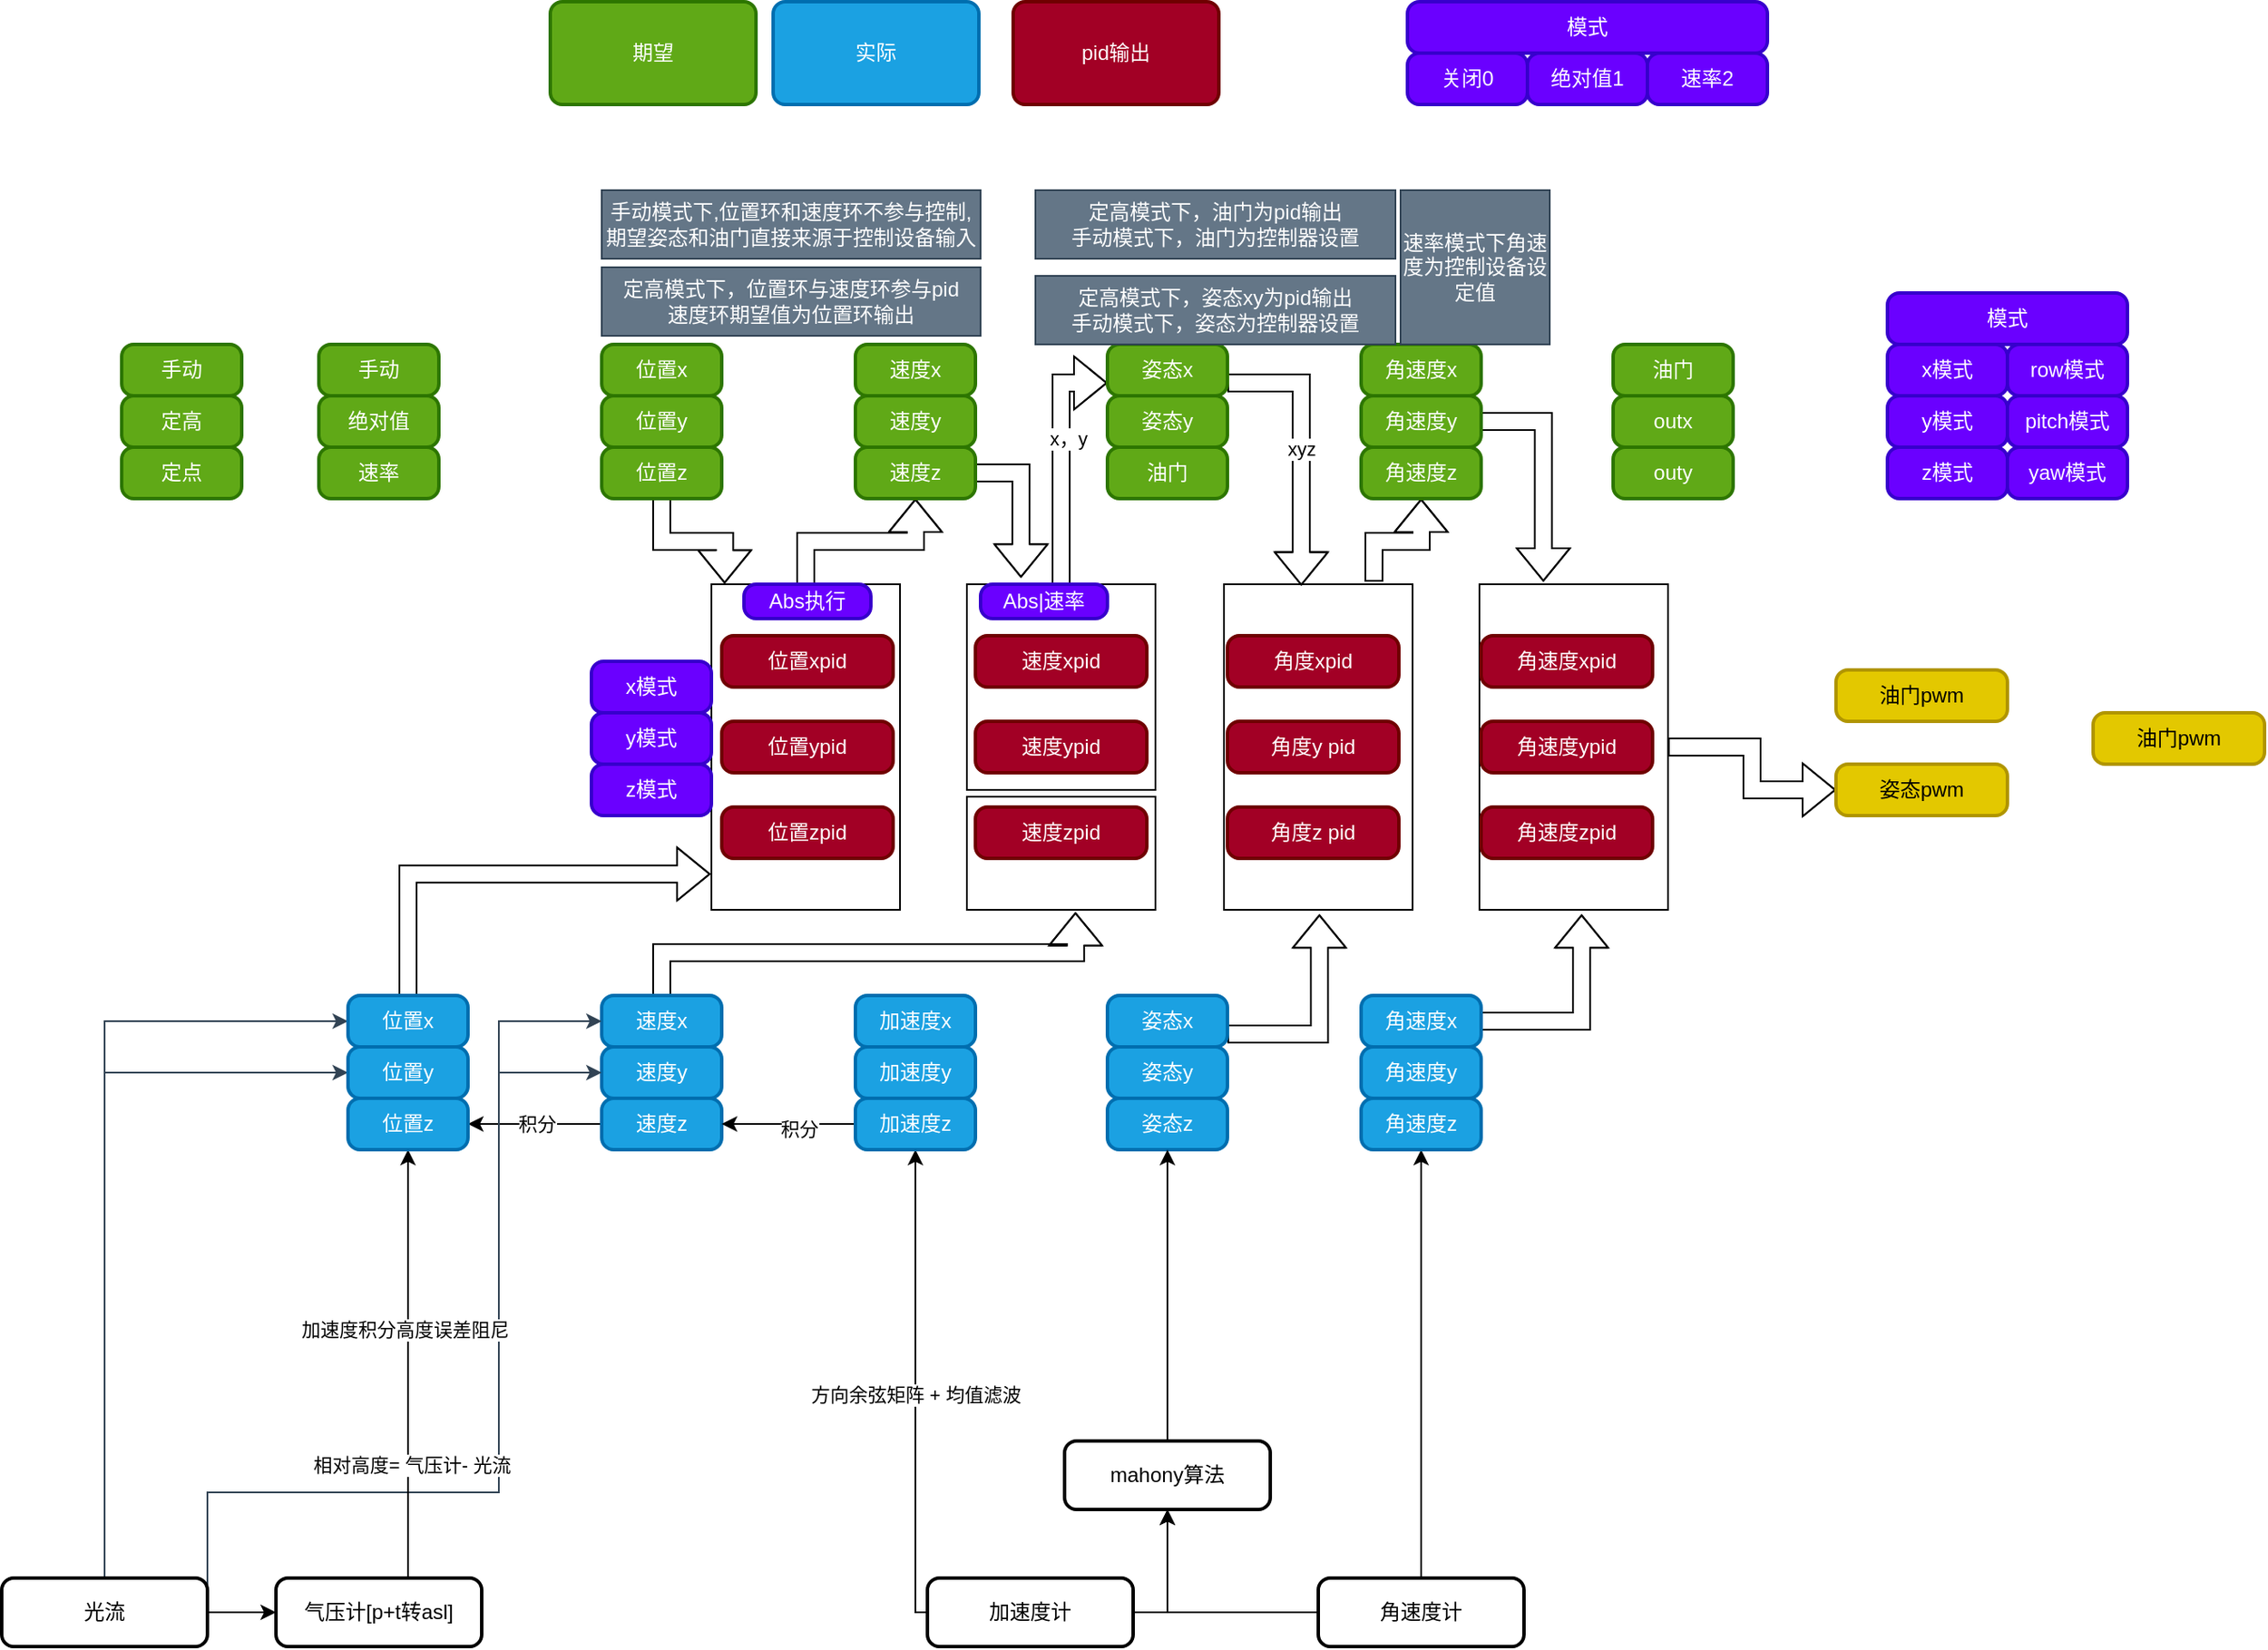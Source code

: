 <mxfile version="21.3.6" type="github">
  <diagram name="数据来源" id="WTDnlj9U_MqUgMRSjLG9">
    <mxGraphModel dx="1926" dy="588" grid="1" gridSize="10" guides="1" tooltips="1" connect="1" arrows="1" fold="1" page="1" pageScale="1" pageWidth="827" pageHeight="1169" math="0" shadow="0">
      <root>
        <mxCell id="0" />
        <mxCell id="1" parent="0" />
        <mxCell id="l6x2bDg0Po8idT4ENA6o-168" value="手动模式下,位置环和速度环不参与控制,期望姿态和油门直接来源于控制设备输入" style="rounded=0;whiteSpace=wrap;html=1;fillColor=#647687;fontColor=#ffffff;strokeColor=#314354;" vertex="1" parent="1">
          <mxGeometry x="160" y="220" width="221" height="40" as="geometry" />
        </mxCell>
        <mxCell id="l6x2bDg0Po8idT4ENA6o-145" value="" style="verticalLabelPosition=bottom;verticalAlign=top;html=1;shape=mxgraph.basic.rect;fillColor2=none;strokeWidth=1;size=20;indent=5;" vertex="1" parent="1">
          <mxGeometry x="373" y="574" width="110" height="66" as="geometry" />
        </mxCell>
        <mxCell id="l6x2bDg0Po8idT4ENA6o-138" style="edgeStyle=orthogonalEdgeStyle;shape=flexArrow;rounded=0;orthogonalLoop=1;jettySize=auto;html=1;entryX=0.5;entryY=1;entryDx=0;entryDy=0;" edge="1" parent="1" source="l6x2bDg0Po8idT4ENA6o-132" target="l6x2bDg0Po8idT4ENA6o-18">
          <mxGeometry relative="1" as="geometry" />
        </mxCell>
        <mxCell id="l6x2bDg0Po8idT4ENA6o-132" value="" style="verticalLabelPosition=bottom;verticalAlign=top;html=1;shape=mxgraph.basic.rect;fillColor2=none;strokeWidth=1;size=20;indent=5;" vertex="1" parent="1">
          <mxGeometry x="224" y="450" width="110" height="190" as="geometry" />
        </mxCell>
        <mxCell id="l6x2bDg0Po8idT4ENA6o-143" style="edgeStyle=orthogonalEdgeStyle;shape=flexArrow;rounded=0;orthogonalLoop=1;jettySize=auto;html=1;entryX=0;entryY=0.75;entryDx=0;entryDy=0;" edge="1" parent="1" source="l6x2bDg0Po8idT4ENA6o-133" target="l6x2bDg0Po8idT4ENA6o-24">
          <mxGeometry relative="1" as="geometry" />
        </mxCell>
        <mxCell id="l6x2bDg0Po8idT4ENA6o-158" value="x，y" style="edgeLabel;html=1;align=center;verticalAlign=middle;resizable=0;points=[];" vertex="1" connectable="0" parent="l6x2bDg0Po8idT4ENA6o-143">
          <mxGeometry x="0.177" y="-4" relative="1" as="geometry">
            <mxPoint as="offset" />
          </mxGeometry>
        </mxCell>
        <mxCell id="l6x2bDg0Po8idT4ENA6o-133" value="" style="verticalLabelPosition=bottom;verticalAlign=top;html=1;shape=mxgraph.basic.rect;fillColor2=none;strokeWidth=1;size=20;indent=5;" vertex="1" parent="1">
          <mxGeometry x="373" y="450" width="110" height="120" as="geometry" />
        </mxCell>
        <mxCell id="l6x2bDg0Po8idT4ENA6o-157" style="edgeStyle=orthogonalEdgeStyle;shape=flexArrow;rounded=0;orthogonalLoop=1;jettySize=auto;html=1;entryX=0.5;entryY=1;entryDx=0;entryDy=0;exitX=0.795;exitY=-0.008;exitDx=0;exitDy=0;exitPerimeter=0;" edge="1" parent="1" source="l6x2bDg0Po8idT4ENA6o-134" target="l6x2bDg0Po8idT4ENA6o-26">
          <mxGeometry relative="1" as="geometry" />
        </mxCell>
        <mxCell id="l6x2bDg0Po8idT4ENA6o-134" value="" style="verticalLabelPosition=bottom;verticalAlign=top;html=1;shape=mxgraph.basic.rect;fillColor2=none;strokeWidth=1;size=20;indent=5;" vertex="1" parent="1">
          <mxGeometry x="523" y="450" width="110" height="190" as="geometry" />
        </mxCell>
        <mxCell id="l6x2bDg0Po8idT4ENA6o-163" style="edgeStyle=orthogonalEdgeStyle;shape=flexArrow;rounded=0;orthogonalLoop=1;jettySize=auto;html=1;entryX=0;entryY=0.5;entryDx=0;entryDy=0;" edge="1" parent="1" source="l6x2bDg0Po8idT4ENA6o-135" target="l6x2bDg0Po8idT4ENA6o-86">
          <mxGeometry relative="1" as="geometry" />
        </mxCell>
        <mxCell id="l6x2bDg0Po8idT4ENA6o-135" value="" style="verticalLabelPosition=bottom;verticalAlign=top;html=1;shape=mxgraph.basic.rect;fillColor2=none;strokeWidth=1;size=20;indent=5;" vertex="1" parent="1">
          <mxGeometry x="672" y="450" width="110" height="190" as="geometry" />
        </mxCell>
        <mxCell id="l6x2bDg0Po8idT4ENA6o-1" value="期望" style="rounded=1;whiteSpace=wrap;html=1;absoluteArcSize=1;arcSize=14;strokeWidth=2;fillColor=#60a917;fontColor=#ffffff;strokeColor=#2D7600;" vertex="1" parent="1">
          <mxGeometry x="130" y="110" width="120" height="60" as="geometry" />
        </mxCell>
        <mxCell id="l6x2bDg0Po8idT4ENA6o-3" value="实际" style="rounded=1;whiteSpace=wrap;html=1;absoluteArcSize=1;arcSize=14;strokeWidth=2;fillColor=#1ba1e2;fontColor=#ffffff;strokeColor=#006EAF;" vertex="1" parent="1">
          <mxGeometry x="260" y="110" width="120" height="60" as="geometry" />
        </mxCell>
        <mxCell id="l6x2bDg0Po8idT4ENA6o-5" value="油门" style="rounded=1;whiteSpace=wrap;html=1;absoluteArcSize=1;arcSize=14;strokeWidth=2;fillColor=#60a917;fontColor=#ffffff;strokeColor=#2D7600;" vertex="1" parent="1">
          <mxGeometry x="750" y="310" width="70" height="30" as="geometry" />
        </mxCell>
        <mxCell id="l6x2bDg0Po8idT4ENA6o-6" value="y模式" style="rounded=1;whiteSpace=wrap;html=1;absoluteArcSize=1;arcSize=14;strokeWidth=2;fillColor=#6a00ff;fontColor=#ffffff;strokeColor=#3700CC;" vertex="1" parent="1">
          <mxGeometry x="910" y="340" width="70" height="30" as="geometry" />
        </mxCell>
        <mxCell id="l6x2bDg0Po8idT4ENA6o-7" value="z模式" style="rounded=1;whiteSpace=wrap;html=1;absoluteArcSize=1;arcSize=14;strokeWidth=2;fillColor=#6a00ff;fontColor=#ffffff;strokeColor=#3700CC;" vertex="1" parent="1">
          <mxGeometry x="910" y="370" width="70" height="30" as="geometry" />
        </mxCell>
        <mxCell id="l6x2bDg0Po8idT4ENA6o-8" value="x模式" style="rounded=1;whiteSpace=wrap;html=1;absoluteArcSize=1;arcSize=14;strokeWidth=2;fillColor=#6a00ff;fontColor=#ffffff;strokeColor=#3700CC;" vertex="1" parent="1">
          <mxGeometry x="910" y="310" width="70" height="30" as="geometry" />
        </mxCell>
        <mxCell id="l6x2bDg0Po8idT4ENA6o-11" value="pitch模式" style="rounded=1;whiteSpace=wrap;html=1;absoluteArcSize=1;arcSize=14;strokeWidth=2;fillColor=#6a00ff;fontColor=#ffffff;strokeColor=#3700CC;" vertex="1" parent="1">
          <mxGeometry x="980" y="340" width="70" height="30" as="geometry" />
        </mxCell>
        <mxCell id="l6x2bDg0Po8idT4ENA6o-12" value="yaw模式" style="rounded=1;whiteSpace=wrap;html=1;absoluteArcSize=1;arcSize=14;strokeWidth=2;fillColor=#6a00ff;fontColor=#ffffff;strokeColor=#3700CC;" vertex="1" parent="1">
          <mxGeometry x="980" y="370" width="70" height="30" as="geometry" />
        </mxCell>
        <mxCell id="l6x2bDg0Po8idT4ENA6o-13" value="row模式" style="rounded=1;whiteSpace=wrap;html=1;absoluteArcSize=1;arcSize=14;strokeWidth=2;fillColor=#6a00ff;fontColor=#ffffff;strokeColor=#3700CC;" vertex="1" parent="1">
          <mxGeometry x="980" y="310" width="70" height="30" as="geometry" />
        </mxCell>
        <mxCell id="l6x2bDg0Po8idT4ENA6o-14" value="模式" style="rounded=1;whiteSpace=wrap;html=1;absoluteArcSize=1;arcSize=14;strokeWidth=2;fillColor=#6a00ff;fontColor=#ffffff;strokeColor=#3700CC;" vertex="1" parent="1">
          <mxGeometry x="910" y="280" width="140" height="30" as="geometry" />
        </mxCell>
        <mxCell id="l6x2bDg0Po8idT4ENA6o-16" value="速度y" style="rounded=1;whiteSpace=wrap;html=1;absoluteArcSize=1;arcSize=14;strokeWidth=2;fillColor=#60a917;fontColor=#ffffff;strokeColor=#2D7600;" vertex="1" parent="1">
          <mxGeometry x="308" y="340" width="70" height="30" as="geometry" />
        </mxCell>
        <mxCell id="l6x2bDg0Po8idT4ENA6o-17" value="速度x" style="rounded=1;whiteSpace=wrap;html=1;absoluteArcSize=1;arcSize=14;strokeWidth=2;fillColor=#60a917;fontColor=#ffffff;strokeColor=#2D7600;" vertex="1" parent="1">
          <mxGeometry x="308" y="310" width="70" height="30" as="geometry" />
        </mxCell>
        <mxCell id="l6x2bDg0Po8idT4ENA6o-142" style="edgeStyle=orthogonalEdgeStyle;shape=flexArrow;rounded=0;orthogonalLoop=1;jettySize=auto;html=1;exitX=1;exitY=0.5;exitDx=0;exitDy=0;entryX=0.287;entryY=-0.032;entryDx=0;entryDy=0;entryPerimeter=0;" edge="1" parent="1" source="l6x2bDg0Po8idT4ENA6o-18" target="l6x2bDg0Po8idT4ENA6o-133">
          <mxGeometry relative="1" as="geometry" />
        </mxCell>
        <mxCell id="l6x2bDg0Po8idT4ENA6o-18" value="速度z" style="rounded=1;whiteSpace=wrap;html=1;absoluteArcSize=1;arcSize=14;strokeWidth=2;fillColor=#60a917;fontColor=#ffffff;strokeColor=#2D7600;" vertex="1" parent="1">
          <mxGeometry x="308" y="370" width="70" height="30" as="geometry" />
        </mxCell>
        <mxCell id="l6x2bDg0Po8idT4ENA6o-19" value="位置y" style="rounded=1;whiteSpace=wrap;html=1;absoluteArcSize=1;arcSize=14;strokeWidth=2;fillColor=#60a917;fontColor=#ffffff;strokeColor=#2D7600;" vertex="1" parent="1">
          <mxGeometry x="160" y="340" width="70" height="30" as="geometry" />
        </mxCell>
        <mxCell id="l6x2bDg0Po8idT4ENA6o-20" value="位置x" style="rounded=1;whiteSpace=wrap;html=1;absoluteArcSize=1;arcSize=14;strokeWidth=2;fillColor=#60a917;fontColor=#ffffff;strokeColor=#2D7600;" vertex="1" parent="1">
          <mxGeometry x="160" y="310" width="70" height="30" as="geometry" />
        </mxCell>
        <mxCell id="l6x2bDg0Po8idT4ENA6o-137" style="edgeStyle=orthogonalEdgeStyle;shape=flexArrow;rounded=0;orthogonalLoop=1;jettySize=auto;html=1;exitX=0.5;exitY=1;exitDx=0;exitDy=0;entryX=0.07;entryY=-0.002;entryDx=0;entryDy=0;entryPerimeter=0;" edge="1" parent="1" source="l6x2bDg0Po8idT4ENA6o-21" target="l6x2bDg0Po8idT4ENA6o-132">
          <mxGeometry relative="1" as="geometry" />
        </mxCell>
        <mxCell id="l6x2bDg0Po8idT4ENA6o-21" value="位置z" style="rounded=1;whiteSpace=wrap;html=1;absoluteArcSize=1;arcSize=14;strokeWidth=2;fillColor=#60a917;fontColor=#ffffff;strokeColor=#2D7600;" vertex="1" parent="1">
          <mxGeometry x="160" y="370" width="70" height="30" as="geometry" />
        </mxCell>
        <mxCell id="l6x2bDg0Po8idT4ENA6o-22" value="姿态y" style="rounded=1;whiteSpace=wrap;html=1;absoluteArcSize=1;arcSize=14;strokeWidth=2;fillColor=#60a917;fontColor=#ffffff;strokeColor=#2D7600;" vertex="1" parent="1">
          <mxGeometry x="455" y="340" width="70" height="30" as="geometry" />
        </mxCell>
        <mxCell id="l6x2bDg0Po8idT4ENA6o-23" value="油门" style="rounded=1;whiteSpace=wrap;html=1;absoluteArcSize=1;arcSize=14;strokeWidth=2;fillColor=#60a917;fontColor=#ffffff;strokeColor=#2D7600;" vertex="1" parent="1">
          <mxGeometry x="455" y="370" width="70" height="30" as="geometry" />
        </mxCell>
        <mxCell id="l6x2bDg0Po8idT4ENA6o-155" style="edgeStyle=orthogonalEdgeStyle;shape=flexArrow;rounded=0;orthogonalLoop=1;jettySize=auto;html=1;exitX=1;exitY=0.75;exitDx=0;exitDy=0;entryX=0.41;entryY=0.004;entryDx=0;entryDy=0;entryPerimeter=0;" edge="1" parent="1" source="l6x2bDg0Po8idT4ENA6o-24" target="l6x2bDg0Po8idT4ENA6o-134">
          <mxGeometry relative="1" as="geometry" />
        </mxCell>
        <mxCell id="l6x2bDg0Po8idT4ENA6o-159" value="xyz" style="edgeLabel;html=1;align=center;verticalAlign=middle;resizable=0;points=[];" vertex="1" connectable="0" parent="l6x2bDg0Po8idT4ENA6o-155">
          <mxGeometry x="0.009" relative="1" as="geometry">
            <mxPoint as="offset" />
          </mxGeometry>
        </mxCell>
        <mxCell id="l6x2bDg0Po8idT4ENA6o-24" value="姿态x" style="rounded=1;whiteSpace=wrap;html=1;absoluteArcSize=1;arcSize=14;strokeWidth=2;fillColor=#60a917;fontColor=#ffffff;strokeColor=#2D7600;" vertex="1" parent="1">
          <mxGeometry x="455" y="310" width="70" height="30" as="geometry" />
        </mxCell>
        <mxCell id="l6x2bDg0Po8idT4ENA6o-160" style="edgeStyle=orthogonalEdgeStyle;shape=flexArrow;rounded=0;orthogonalLoop=1;jettySize=auto;html=1;exitX=1;exitY=0.5;exitDx=0;exitDy=0;entryX=0.339;entryY=-0.008;entryDx=0;entryDy=0;entryPerimeter=0;" edge="1" parent="1" source="l6x2bDg0Po8idT4ENA6o-25" target="l6x2bDg0Po8idT4ENA6o-135">
          <mxGeometry relative="1" as="geometry" />
        </mxCell>
        <mxCell id="l6x2bDg0Po8idT4ENA6o-25" value="角速度y" style="rounded=1;whiteSpace=wrap;html=1;absoluteArcSize=1;arcSize=14;strokeWidth=2;fillColor=#60a917;fontColor=#ffffff;strokeColor=#2D7600;" vertex="1" parent="1">
          <mxGeometry x="603" y="340" width="70" height="30" as="geometry" />
        </mxCell>
        <mxCell id="l6x2bDg0Po8idT4ENA6o-26" value="角速度z" style="rounded=1;whiteSpace=wrap;html=1;absoluteArcSize=1;arcSize=14;strokeWidth=2;fillColor=#60a917;fontColor=#ffffff;strokeColor=#2D7600;" vertex="1" parent="1">
          <mxGeometry x="603" y="370" width="70" height="30" as="geometry" />
        </mxCell>
        <mxCell id="l6x2bDg0Po8idT4ENA6o-27" value="角速度x" style="rounded=1;whiteSpace=wrap;html=1;absoluteArcSize=1;arcSize=14;strokeWidth=2;fillColor=#60a917;fontColor=#ffffff;strokeColor=#2D7600;" vertex="1" parent="1">
          <mxGeometry x="603" y="310" width="70" height="30" as="geometry" />
        </mxCell>
        <mxCell id="l6x2bDg0Po8idT4ENA6o-29" value="pid输出" style="rounded=1;whiteSpace=wrap;html=1;absoluteArcSize=1;arcSize=14;strokeWidth=2;fillColor=#a20025;fontColor=#ffffff;strokeColor=#6F0000;" vertex="1" parent="1">
          <mxGeometry x="400" y="110" width="120" height="60" as="geometry" />
        </mxCell>
        <mxCell id="l6x2bDg0Po8idT4ENA6o-30" value="模式" style="rounded=1;whiteSpace=wrap;html=1;absoluteArcSize=1;arcSize=14;strokeWidth=2;fillColor=#6a00ff;fontColor=#ffffff;strokeColor=#3700CC;" vertex="1" parent="1">
          <mxGeometry x="630" y="110" width="210" height="30" as="geometry" />
        </mxCell>
        <mxCell id="l6x2bDg0Po8idT4ENA6o-31" value="关闭0" style="rounded=1;whiteSpace=wrap;html=1;absoluteArcSize=1;arcSize=14;strokeWidth=2;fillColor=#6a00ff;fontColor=#ffffff;strokeColor=#3700CC;" vertex="1" parent="1">
          <mxGeometry x="630" y="140" width="70" height="30" as="geometry" />
        </mxCell>
        <mxCell id="l6x2bDg0Po8idT4ENA6o-32" value="绝对值1" style="rounded=1;whiteSpace=wrap;html=1;absoluteArcSize=1;arcSize=14;strokeWidth=2;fillColor=#6a00ff;fontColor=#ffffff;strokeColor=#3700CC;" vertex="1" parent="1">
          <mxGeometry x="700" y="140" width="70" height="30" as="geometry" />
        </mxCell>
        <mxCell id="l6x2bDg0Po8idT4ENA6o-33" value="速率2" style="rounded=1;whiteSpace=wrap;html=1;absoluteArcSize=1;arcSize=14;strokeWidth=2;fillColor=#6a00ff;fontColor=#ffffff;strokeColor=#3700CC;" vertex="1" parent="1">
          <mxGeometry x="770" y="140" width="70" height="30" as="geometry" />
        </mxCell>
        <mxCell id="l6x2bDg0Po8idT4ENA6o-38" value="outx" style="rounded=1;whiteSpace=wrap;html=1;absoluteArcSize=1;arcSize=14;strokeWidth=2;fillColor=#60a917;fontColor=#ffffff;strokeColor=#2D7600;" vertex="1" parent="1">
          <mxGeometry x="750" y="340" width="70" height="30" as="geometry" />
        </mxCell>
        <mxCell id="l6x2bDg0Po8idT4ENA6o-39" value="outy" style="rounded=1;whiteSpace=wrap;html=1;absoluteArcSize=1;arcSize=14;strokeWidth=2;fillColor=#60a917;fontColor=#ffffff;strokeColor=#2D7600;" vertex="1" parent="1">
          <mxGeometry x="750" y="370" width="70" height="30" as="geometry" />
        </mxCell>
        <mxCell id="l6x2bDg0Po8idT4ENA6o-48" value="速度y" style="rounded=1;whiteSpace=wrap;html=1;absoluteArcSize=1;arcSize=14;strokeWidth=2;fillColor=#1ba1e2;fontColor=#ffffff;strokeColor=#006EAF;" vertex="1" parent="1">
          <mxGeometry x="160" y="720" width="70" height="30" as="geometry" />
        </mxCell>
        <mxCell id="l6x2bDg0Po8idT4ENA6o-116" style="edgeStyle=orthogonalEdgeStyle;rounded=0;orthogonalLoop=1;jettySize=auto;html=1;exitX=0;exitY=0.5;exitDx=0;exitDy=0;entryX=1;entryY=0.5;entryDx=0;entryDy=0;" edge="1" parent="1" source="l6x2bDg0Po8idT4ENA6o-49" target="l6x2bDg0Po8idT4ENA6o-66">
          <mxGeometry relative="1" as="geometry" />
        </mxCell>
        <mxCell id="l6x2bDg0Po8idT4ENA6o-118" value="积分" style="edgeLabel;html=1;align=center;verticalAlign=middle;resizable=0;points=[];" vertex="1" connectable="0" parent="l6x2bDg0Po8idT4ENA6o-116">
          <mxGeometry x="0.011" relative="1" as="geometry">
            <mxPoint x="1" as="offset" />
          </mxGeometry>
        </mxCell>
        <mxCell id="l6x2bDg0Po8idT4ENA6o-49" value="速度z" style="rounded=1;whiteSpace=wrap;html=1;absoluteArcSize=1;arcSize=14;strokeWidth=2;fillColor=#1ba1e2;fontColor=#ffffff;strokeColor=#006EAF;" vertex="1" parent="1">
          <mxGeometry x="160" y="750" width="70" height="30" as="geometry" />
        </mxCell>
        <mxCell id="l6x2bDg0Po8idT4ENA6o-154" style="edgeStyle=orthogonalEdgeStyle;shape=flexArrow;rounded=0;orthogonalLoop=1;jettySize=auto;html=1;exitX=0.5;exitY=0;exitDx=0;exitDy=0;entryX=0.576;entryY=1.021;entryDx=0;entryDy=0;entryPerimeter=0;" edge="1" parent="1" source="l6x2bDg0Po8idT4ENA6o-50" target="l6x2bDg0Po8idT4ENA6o-145">
          <mxGeometry relative="1" as="geometry" />
        </mxCell>
        <mxCell id="l6x2bDg0Po8idT4ENA6o-50" value="速度x" style="rounded=1;whiteSpace=wrap;html=1;absoluteArcSize=1;arcSize=14;strokeWidth=2;fillColor=#1ba1e2;fontColor=#ffffff;strokeColor=#006EAF;" vertex="1" parent="1">
          <mxGeometry x="160" y="690" width="70" height="30" as="geometry" />
        </mxCell>
        <mxCell id="l6x2bDg0Po8idT4ENA6o-51" value="姿态y" style="rounded=1;whiteSpace=wrap;html=1;absoluteArcSize=1;arcSize=14;strokeWidth=2;fillColor=#1ba1e2;fontColor=#ffffff;strokeColor=#006EAF;" vertex="1" parent="1">
          <mxGeometry x="455" y="720" width="70" height="30" as="geometry" />
        </mxCell>
        <mxCell id="l6x2bDg0Po8idT4ENA6o-52" value="姿态z" style="rounded=1;whiteSpace=wrap;html=1;absoluteArcSize=1;arcSize=14;strokeWidth=2;fillColor=#1ba1e2;fontColor=#ffffff;strokeColor=#006EAF;" vertex="1" parent="1">
          <mxGeometry x="455" y="750" width="70" height="30" as="geometry" />
        </mxCell>
        <mxCell id="l6x2bDg0Po8idT4ENA6o-156" style="edgeStyle=orthogonalEdgeStyle;shape=flexArrow;rounded=0;orthogonalLoop=1;jettySize=auto;html=1;exitX=1;exitY=0.75;exitDx=0;exitDy=0;entryX=0.506;entryY=1.014;entryDx=0;entryDy=0;entryPerimeter=0;" edge="1" parent="1" source="l6x2bDg0Po8idT4ENA6o-53" target="l6x2bDg0Po8idT4ENA6o-134">
          <mxGeometry relative="1" as="geometry" />
        </mxCell>
        <mxCell id="l6x2bDg0Po8idT4ENA6o-53" value="姿态x" style="rounded=1;whiteSpace=wrap;html=1;absoluteArcSize=1;arcSize=14;strokeWidth=2;fillColor=#1ba1e2;fontColor=#ffffff;strokeColor=#006EAF;" vertex="1" parent="1">
          <mxGeometry x="455" y="690" width="70" height="30" as="geometry" />
        </mxCell>
        <mxCell id="l6x2bDg0Po8idT4ENA6o-110" style="edgeStyle=orthogonalEdgeStyle;rounded=0;orthogonalLoop=1;jettySize=auto;html=1;exitX=0.5;exitY=0;exitDx=0;exitDy=0;entryX=0;entryY=0.5;entryDx=0;entryDy=0;fillColor=#647687;strokeColor=#314354;" edge="1" parent="1" source="l6x2bDg0Po8idT4ENA6o-57" target="l6x2bDg0Po8idT4ENA6o-65">
          <mxGeometry relative="1" as="geometry" />
        </mxCell>
        <mxCell id="l6x2bDg0Po8idT4ENA6o-111" style="edgeStyle=orthogonalEdgeStyle;rounded=0;orthogonalLoop=1;jettySize=auto;html=1;exitX=0.5;exitY=0;exitDx=0;exitDy=0;entryX=0;entryY=0.5;entryDx=0;entryDy=0;fillColor=#647687;strokeColor=#314354;" edge="1" parent="1" source="l6x2bDg0Po8idT4ENA6o-57" target="l6x2bDg0Po8idT4ENA6o-64">
          <mxGeometry relative="1" as="geometry" />
        </mxCell>
        <mxCell id="l6x2bDg0Po8idT4ENA6o-112" style="edgeStyle=orthogonalEdgeStyle;rounded=0;orthogonalLoop=1;jettySize=auto;html=1;exitX=1;exitY=0.25;exitDx=0;exitDy=0;entryX=0;entryY=0.5;entryDx=0;entryDy=0;fillColor=#647687;strokeColor=#314354;" edge="1" parent="1" source="l6x2bDg0Po8idT4ENA6o-57" target="l6x2bDg0Po8idT4ENA6o-48">
          <mxGeometry relative="1" as="geometry">
            <Array as="points">
              <mxPoint x="-70" y="980" />
              <mxPoint x="100" y="980" />
              <mxPoint x="100" y="735" />
            </Array>
          </mxGeometry>
        </mxCell>
        <mxCell id="l6x2bDg0Po8idT4ENA6o-113" style="edgeStyle=orthogonalEdgeStyle;rounded=0;orthogonalLoop=1;jettySize=auto;html=1;exitX=1;exitY=0;exitDx=0;exitDy=0;entryX=0;entryY=0.5;entryDx=0;entryDy=0;fillColor=#647687;strokeColor=#314354;" edge="1" parent="1" source="l6x2bDg0Po8idT4ENA6o-57" target="l6x2bDg0Po8idT4ENA6o-50">
          <mxGeometry relative="1" as="geometry">
            <Array as="points">
              <mxPoint x="-70" y="980" />
              <mxPoint x="100" y="980" />
              <mxPoint x="100" y="705" />
            </Array>
          </mxGeometry>
        </mxCell>
        <mxCell id="l6x2bDg0Po8idT4ENA6o-120" style="edgeStyle=orthogonalEdgeStyle;rounded=0;orthogonalLoop=1;jettySize=auto;html=1;exitX=1;exitY=0.5;exitDx=0;exitDy=0;entryX=0;entryY=0.5;entryDx=0;entryDy=0;" edge="1" parent="1" source="l6x2bDg0Po8idT4ENA6o-57" target="l6x2bDg0Po8idT4ENA6o-58">
          <mxGeometry relative="1" as="geometry" />
        </mxCell>
        <mxCell id="l6x2bDg0Po8idT4ENA6o-57" value="光流" style="rounded=1;whiteSpace=wrap;html=1;absoluteArcSize=1;arcSize=14;strokeWidth=2;" vertex="1" parent="1">
          <mxGeometry x="-190" y="1030" width="120" height="40" as="geometry" />
        </mxCell>
        <mxCell id="l6x2bDg0Po8idT4ENA6o-121" style="edgeStyle=orthogonalEdgeStyle;rounded=0;orthogonalLoop=1;jettySize=auto;html=1;exitX=1;exitY=0.5;exitDx=0;exitDy=0;entryX=0.5;entryY=1;entryDx=0;entryDy=0;" edge="1" parent="1" source="l6x2bDg0Po8idT4ENA6o-58" target="l6x2bDg0Po8idT4ENA6o-66">
          <mxGeometry relative="1" as="geometry">
            <Array as="points">
              <mxPoint x="47" y="1050" />
            </Array>
          </mxGeometry>
        </mxCell>
        <mxCell id="l6x2bDg0Po8idT4ENA6o-122" value="加速度积分高度误差阻尼" style="edgeLabel;html=1;align=center;verticalAlign=middle;resizable=0;points=[];" vertex="1" connectable="0" parent="l6x2bDg0Po8idT4ENA6o-121">
          <mxGeometry x="0.328" y="2" relative="1" as="geometry">
            <mxPoint as="offset" />
          </mxGeometry>
        </mxCell>
        <mxCell id="l6x2bDg0Po8idT4ENA6o-123" value="相对高度= 气压计- 光流" style="edgeLabel;html=1;align=center;verticalAlign=middle;resizable=0;points=[];" vertex="1" connectable="0" parent="l6x2bDg0Po8idT4ENA6o-121">
          <mxGeometry x="-0.176" y="-2" relative="1" as="geometry">
            <mxPoint as="offset" />
          </mxGeometry>
        </mxCell>
        <mxCell id="l6x2bDg0Po8idT4ENA6o-58" value="气压计[p+t转asl]" style="rounded=1;whiteSpace=wrap;html=1;absoluteArcSize=1;arcSize=14;strokeWidth=2;" vertex="1" parent="1">
          <mxGeometry x="-30" y="1030" width="120" height="40" as="geometry" />
        </mxCell>
        <mxCell id="l6x2bDg0Po8idT4ENA6o-88" style="edgeStyle=orthogonalEdgeStyle;rounded=0;orthogonalLoop=1;jettySize=auto;html=1;exitX=0.5;exitY=0;exitDx=0;exitDy=0;entryX=0.5;entryY=1;entryDx=0;entryDy=0;" edge="1" parent="1" source="l6x2bDg0Po8idT4ENA6o-59" target="l6x2bDg0Po8idT4ENA6o-69">
          <mxGeometry relative="1" as="geometry" />
        </mxCell>
        <mxCell id="l6x2bDg0Po8idT4ENA6o-91" style="edgeStyle=orthogonalEdgeStyle;rounded=0;orthogonalLoop=1;jettySize=auto;html=1;exitX=0;exitY=0.5;exitDx=0;exitDy=0;entryX=0.5;entryY=1;entryDx=0;entryDy=0;" edge="1" parent="1" source="l6x2bDg0Po8idT4ENA6o-59" target="l6x2bDg0Po8idT4ENA6o-62">
          <mxGeometry relative="1" as="geometry" />
        </mxCell>
        <mxCell id="l6x2bDg0Po8idT4ENA6o-59" value="角速度计" style="rounded=1;whiteSpace=wrap;html=1;absoluteArcSize=1;arcSize=14;strokeWidth=2;" vertex="1" parent="1">
          <mxGeometry x="578" y="1030" width="120" height="40" as="geometry" />
        </mxCell>
        <mxCell id="l6x2bDg0Po8idT4ENA6o-92" style="edgeStyle=orthogonalEdgeStyle;rounded=0;orthogonalLoop=1;jettySize=auto;html=1;exitX=1;exitY=0.5;exitDx=0;exitDy=0;entryX=0.5;entryY=1;entryDx=0;entryDy=0;" edge="1" parent="1" source="l6x2bDg0Po8idT4ENA6o-60" target="l6x2bDg0Po8idT4ENA6o-62">
          <mxGeometry relative="1" as="geometry" />
        </mxCell>
        <mxCell id="l6x2bDg0Po8idT4ENA6o-105" style="edgeStyle=orthogonalEdgeStyle;rounded=0;orthogonalLoop=1;jettySize=auto;html=1;exitX=0;exitY=0.5;exitDx=0;exitDy=0;entryX=0.5;entryY=1;entryDx=0;entryDy=0;" edge="1" parent="1" source="l6x2bDg0Po8idT4ENA6o-60" target="l6x2bDg0Po8idT4ENA6o-103">
          <mxGeometry relative="1" as="geometry">
            <Array as="points">
              <mxPoint x="343" y="1050" />
            </Array>
          </mxGeometry>
        </mxCell>
        <mxCell id="l6x2bDg0Po8idT4ENA6o-106" value="方向余弦矩阵 + 均值滤波" style="edgeLabel;html=1;align=center;verticalAlign=middle;resizable=0;points=[];" vertex="1" connectable="0" parent="l6x2bDg0Po8idT4ENA6o-105">
          <mxGeometry x="-0.032" relative="1" as="geometry">
            <mxPoint as="offset" />
          </mxGeometry>
        </mxCell>
        <mxCell id="l6x2bDg0Po8idT4ENA6o-60" value="加速度计" style="rounded=1;whiteSpace=wrap;html=1;absoluteArcSize=1;arcSize=14;strokeWidth=2;" vertex="1" parent="1">
          <mxGeometry x="350" y="1030" width="120" height="40" as="geometry" />
        </mxCell>
        <mxCell id="l6x2bDg0Po8idT4ENA6o-89" style="edgeStyle=orthogonalEdgeStyle;rounded=0;orthogonalLoop=1;jettySize=auto;html=1;exitX=0.5;exitY=0;exitDx=0;exitDy=0;entryX=0.5;entryY=1;entryDx=0;entryDy=0;" edge="1" parent="1" source="l6x2bDg0Po8idT4ENA6o-62" target="l6x2bDg0Po8idT4ENA6o-52">
          <mxGeometry relative="1" as="geometry">
            <mxPoint x="490" y="790" as="targetPoint" />
          </mxGeometry>
        </mxCell>
        <mxCell id="l6x2bDg0Po8idT4ENA6o-62" value="mahony算法" style="rounded=1;whiteSpace=wrap;html=1;absoluteArcSize=1;arcSize=14;strokeWidth=2;" vertex="1" parent="1">
          <mxGeometry x="430" y="950" width="120" height="40" as="geometry" />
        </mxCell>
        <mxCell id="l6x2bDg0Po8idT4ENA6o-64" value="位置y" style="rounded=1;whiteSpace=wrap;html=1;absoluteArcSize=1;arcSize=14;strokeWidth=2;fillColor=#1ba1e2;fontColor=#ffffff;strokeColor=#006EAF;" vertex="1" parent="1">
          <mxGeometry x="12" y="720" width="70" height="30" as="geometry" />
        </mxCell>
        <mxCell id="l6x2bDg0Po8idT4ENA6o-152" style="edgeStyle=orthogonalEdgeStyle;shape=flexArrow;rounded=0;orthogonalLoop=1;jettySize=auto;html=1;exitX=0.5;exitY=0;exitDx=0;exitDy=0;entryX=-0.005;entryY=0.89;entryDx=0;entryDy=0;entryPerimeter=0;" edge="1" parent="1" source="l6x2bDg0Po8idT4ENA6o-65" target="l6x2bDg0Po8idT4ENA6o-132">
          <mxGeometry relative="1" as="geometry" />
        </mxCell>
        <mxCell id="l6x2bDg0Po8idT4ENA6o-65" value="位置x" style="rounded=1;whiteSpace=wrap;html=1;absoluteArcSize=1;arcSize=14;strokeWidth=2;fillColor=#1ba1e2;fontColor=#ffffff;strokeColor=#006EAF;" vertex="1" parent="1">
          <mxGeometry x="12" y="690" width="70" height="30" as="geometry" />
        </mxCell>
        <mxCell id="l6x2bDg0Po8idT4ENA6o-66" value="位置z" style="rounded=1;whiteSpace=wrap;html=1;absoluteArcSize=1;arcSize=14;strokeWidth=2;fillColor=#1ba1e2;fontColor=#ffffff;strokeColor=#006EAF;" vertex="1" parent="1">
          <mxGeometry x="12" y="750" width="70" height="30" as="geometry" />
        </mxCell>
        <mxCell id="l6x2bDg0Po8idT4ENA6o-68" value="角速度y" style="rounded=1;whiteSpace=wrap;html=1;absoluteArcSize=1;arcSize=14;strokeWidth=2;fillColor=#1ba1e2;fontColor=#ffffff;strokeColor=#006EAF;" vertex="1" parent="1">
          <mxGeometry x="603" y="720" width="70" height="30" as="geometry" />
        </mxCell>
        <mxCell id="l6x2bDg0Po8idT4ENA6o-69" value="角速度z" style="rounded=1;whiteSpace=wrap;html=1;absoluteArcSize=1;arcSize=14;strokeWidth=2;fillColor=#1ba1e2;fontColor=#ffffff;strokeColor=#006EAF;" vertex="1" parent="1">
          <mxGeometry x="603" y="750" width="70" height="30" as="geometry" />
        </mxCell>
        <mxCell id="l6x2bDg0Po8idT4ENA6o-162" style="edgeStyle=orthogonalEdgeStyle;shape=flexArrow;rounded=0;orthogonalLoop=1;jettySize=auto;html=1;exitX=1;exitY=0.5;exitDx=0;exitDy=0;entryX=0.542;entryY=1.014;entryDx=0;entryDy=0;entryPerimeter=0;" edge="1" parent="1" source="l6x2bDg0Po8idT4ENA6o-70" target="l6x2bDg0Po8idT4ENA6o-135">
          <mxGeometry relative="1" as="geometry" />
        </mxCell>
        <mxCell id="l6x2bDg0Po8idT4ENA6o-70" value="角速度x" style="rounded=1;whiteSpace=wrap;html=1;absoluteArcSize=1;arcSize=14;strokeWidth=2;fillColor=#1ba1e2;fontColor=#ffffff;strokeColor=#006EAF;" vertex="1" parent="1">
          <mxGeometry x="603" y="690" width="70" height="30" as="geometry" />
        </mxCell>
        <mxCell id="l6x2bDg0Po8idT4ENA6o-73" value="位置xpid" style="rounded=1;whiteSpace=wrap;html=1;absoluteArcSize=1;arcSize=14;strokeWidth=2;fillColor=#a20025;fontColor=#ffffff;strokeColor=#6F0000;" vertex="1" parent="1">
          <mxGeometry x="230" y="480" width="100" height="30" as="geometry" />
        </mxCell>
        <mxCell id="l6x2bDg0Po8idT4ENA6o-74" value="位置ypid" style="rounded=1;whiteSpace=wrap;html=1;absoluteArcSize=1;arcSize=14;strokeWidth=2;fillColor=#a20025;fontColor=#ffffff;strokeColor=#6F0000;" vertex="1" parent="1">
          <mxGeometry x="230" y="530" width="100" height="30" as="geometry" />
        </mxCell>
        <mxCell id="l6x2bDg0Po8idT4ENA6o-75" value="位置zpid" style="rounded=1;whiteSpace=wrap;html=1;absoluteArcSize=1;arcSize=14;strokeWidth=2;fillColor=#a20025;fontColor=#ffffff;strokeColor=#6F0000;" vertex="1" parent="1">
          <mxGeometry x="230" y="580" width="100" height="30" as="geometry" />
        </mxCell>
        <mxCell id="l6x2bDg0Po8idT4ENA6o-76" value="速度xpid" style="rounded=1;whiteSpace=wrap;html=1;absoluteArcSize=1;arcSize=14;strokeWidth=2;fillColor=#a20025;fontColor=#ffffff;strokeColor=#6F0000;" vertex="1" parent="1">
          <mxGeometry x="378" y="480" width="100" height="30" as="geometry" />
        </mxCell>
        <mxCell id="l6x2bDg0Po8idT4ENA6o-77" value="速度ypid" style="rounded=1;whiteSpace=wrap;html=1;absoluteArcSize=1;arcSize=14;strokeWidth=2;fillColor=#a20025;fontColor=#ffffff;strokeColor=#6F0000;" vertex="1" parent="1">
          <mxGeometry x="378" y="530" width="100" height="30" as="geometry" />
        </mxCell>
        <mxCell id="l6x2bDg0Po8idT4ENA6o-78" value="速度zpid" style="rounded=1;whiteSpace=wrap;html=1;absoluteArcSize=1;arcSize=14;strokeWidth=2;fillColor=#a20025;fontColor=#ffffff;strokeColor=#6F0000;" vertex="1" parent="1">
          <mxGeometry x="378" y="580" width="100" height="30" as="geometry" />
        </mxCell>
        <mxCell id="l6x2bDg0Po8idT4ENA6o-79" value="角度xpid" style="rounded=1;whiteSpace=wrap;html=1;absoluteArcSize=1;arcSize=14;strokeWidth=2;fillColor=#a20025;fontColor=#ffffff;strokeColor=#6F0000;" vertex="1" parent="1">
          <mxGeometry x="525" y="480" width="100" height="30" as="geometry" />
        </mxCell>
        <mxCell id="l6x2bDg0Po8idT4ENA6o-80" value="角度y pid" style="rounded=1;whiteSpace=wrap;html=1;absoluteArcSize=1;arcSize=14;strokeWidth=2;fillColor=#a20025;fontColor=#ffffff;strokeColor=#6F0000;" vertex="1" parent="1">
          <mxGeometry x="525" y="530" width="100" height="30" as="geometry" />
        </mxCell>
        <mxCell id="l6x2bDg0Po8idT4ENA6o-81" value="角度z pid" style="rounded=1;whiteSpace=wrap;html=1;absoluteArcSize=1;arcSize=14;strokeWidth=2;fillColor=#a20025;fontColor=#ffffff;strokeColor=#6F0000;" vertex="1" parent="1">
          <mxGeometry x="525" y="580" width="100" height="30" as="geometry" />
        </mxCell>
        <mxCell id="l6x2bDg0Po8idT4ENA6o-82" value="角速度xpid" style="rounded=1;whiteSpace=wrap;html=1;absoluteArcSize=1;arcSize=14;strokeWidth=2;fillColor=#a20025;fontColor=#ffffff;strokeColor=#6F0000;" vertex="1" parent="1">
          <mxGeometry x="673" y="480" width="100" height="30" as="geometry" />
        </mxCell>
        <mxCell id="l6x2bDg0Po8idT4ENA6o-83" value="角速度ypid" style="rounded=1;whiteSpace=wrap;html=1;absoluteArcSize=1;arcSize=14;strokeWidth=2;fillColor=#a20025;fontColor=#ffffff;strokeColor=#6F0000;" vertex="1" parent="1">
          <mxGeometry x="673" y="530" width="100" height="30" as="geometry" />
        </mxCell>
        <mxCell id="l6x2bDg0Po8idT4ENA6o-84" value="角速度zpid" style="rounded=1;whiteSpace=wrap;html=1;absoluteArcSize=1;arcSize=14;strokeWidth=2;fillColor=#a20025;fontColor=#ffffff;strokeColor=#6F0000;" vertex="1" parent="1">
          <mxGeometry x="673" y="580" width="100" height="30" as="geometry" />
        </mxCell>
        <mxCell id="l6x2bDg0Po8idT4ENA6o-85" value="油门pwm" style="rounded=1;whiteSpace=wrap;html=1;absoluteArcSize=1;arcSize=14;strokeWidth=2;fillColor=#e3c800;fontColor=#000000;strokeColor=#B09500;" vertex="1" parent="1">
          <mxGeometry x="880" y="500" width="100" height="30" as="geometry" />
        </mxCell>
        <mxCell id="l6x2bDg0Po8idT4ENA6o-86" value="姿态pwm" style="rounded=1;whiteSpace=wrap;html=1;absoluteArcSize=1;arcSize=14;strokeWidth=2;fillColor=#e3c800;fontColor=#000000;strokeColor=#B09500;" vertex="1" parent="1">
          <mxGeometry x="880" y="555" width="100" height="30" as="geometry" />
        </mxCell>
        <mxCell id="l6x2bDg0Po8idT4ENA6o-87" value="油门pwm" style="rounded=1;whiteSpace=wrap;html=1;absoluteArcSize=1;arcSize=14;strokeWidth=2;fillColor=#e3c800;fontColor=#000000;strokeColor=#B09500;" vertex="1" parent="1">
          <mxGeometry x="1030" y="525" width="100" height="30" as="geometry" />
        </mxCell>
        <mxCell id="l6x2bDg0Po8idT4ENA6o-102" value="加速度y" style="rounded=1;whiteSpace=wrap;html=1;absoluteArcSize=1;arcSize=14;strokeWidth=2;fillColor=#1ba1e2;fontColor=#ffffff;strokeColor=#006EAF;" vertex="1" parent="1">
          <mxGeometry x="308" y="720" width="70" height="30" as="geometry" />
        </mxCell>
        <mxCell id="l6x2bDg0Po8idT4ENA6o-115" style="edgeStyle=orthogonalEdgeStyle;rounded=0;orthogonalLoop=1;jettySize=auto;html=1;exitX=0;exitY=0.5;exitDx=0;exitDy=0;entryX=1;entryY=0.5;entryDx=0;entryDy=0;" edge="1" parent="1" source="l6x2bDg0Po8idT4ENA6o-103" target="l6x2bDg0Po8idT4ENA6o-49">
          <mxGeometry relative="1" as="geometry" />
        </mxCell>
        <mxCell id="l6x2bDg0Po8idT4ENA6o-117" value="积分" style="edgeLabel;html=1;align=center;verticalAlign=middle;resizable=0;points=[];" vertex="1" connectable="0" parent="l6x2bDg0Po8idT4ENA6o-115">
          <mxGeometry x="-0.154" y="3" relative="1" as="geometry">
            <mxPoint as="offset" />
          </mxGeometry>
        </mxCell>
        <mxCell id="l6x2bDg0Po8idT4ENA6o-103" value="加速度z" style="rounded=1;whiteSpace=wrap;html=1;absoluteArcSize=1;arcSize=14;strokeWidth=2;fillColor=#1ba1e2;fontColor=#ffffff;strokeColor=#006EAF;" vertex="1" parent="1">
          <mxGeometry x="308" y="750" width="70" height="30" as="geometry" />
        </mxCell>
        <mxCell id="l6x2bDg0Po8idT4ENA6o-104" value="加速度x" style="rounded=1;whiteSpace=wrap;html=1;absoluteArcSize=1;arcSize=14;strokeWidth=2;fillColor=#1ba1e2;fontColor=#ffffff;strokeColor=#006EAF;" vertex="1" parent="1">
          <mxGeometry x="308" y="690" width="70" height="30" as="geometry" />
        </mxCell>
        <mxCell id="l6x2bDg0Po8idT4ENA6o-139" value="y模式" style="rounded=1;whiteSpace=wrap;html=1;absoluteArcSize=1;arcSize=14;strokeWidth=2;fillColor=#6a00ff;fontColor=#ffffff;strokeColor=#3700CC;" vertex="1" parent="1">
          <mxGeometry x="154" y="525" width="70" height="30" as="geometry" />
        </mxCell>
        <mxCell id="l6x2bDg0Po8idT4ENA6o-140" value="z模式" style="rounded=1;whiteSpace=wrap;html=1;absoluteArcSize=1;arcSize=14;strokeWidth=2;fillColor=#6a00ff;fontColor=#ffffff;strokeColor=#3700CC;" vertex="1" parent="1">
          <mxGeometry x="154" y="555" width="70" height="30" as="geometry" />
        </mxCell>
        <mxCell id="l6x2bDg0Po8idT4ENA6o-141" value="x模式" style="rounded=1;whiteSpace=wrap;html=1;absoluteArcSize=1;arcSize=14;strokeWidth=2;fillColor=#6a00ff;fontColor=#ffffff;strokeColor=#3700CC;" vertex="1" parent="1">
          <mxGeometry x="154" y="495" width="70" height="30" as="geometry" />
        </mxCell>
        <mxCell id="l6x2bDg0Po8idT4ENA6o-165" value="定高" style="rounded=1;whiteSpace=wrap;html=1;absoluteArcSize=1;arcSize=14;strokeWidth=2;fillColor=#60a917;fontColor=#ffffff;strokeColor=#2D7600;" vertex="1" parent="1">
          <mxGeometry x="-120" y="340" width="70" height="30" as="geometry" />
        </mxCell>
        <mxCell id="l6x2bDg0Po8idT4ENA6o-166" value="手动" style="rounded=1;whiteSpace=wrap;html=1;absoluteArcSize=1;arcSize=14;strokeWidth=2;fillColor=#60a917;fontColor=#ffffff;strokeColor=#2D7600;" vertex="1" parent="1">
          <mxGeometry x="-120" y="310" width="70" height="30" as="geometry" />
        </mxCell>
        <mxCell id="l6x2bDg0Po8idT4ENA6o-167" value="定点" style="rounded=1;whiteSpace=wrap;html=1;absoluteArcSize=1;arcSize=14;strokeWidth=2;fillColor=#60a917;fontColor=#ffffff;strokeColor=#2D7600;" vertex="1" parent="1">
          <mxGeometry x="-120" y="370" width="70" height="30" as="geometry" />
        </mxCell>
        <mxCell id="l6x2bDg0Po8idT4ENA6o-169" value="定高模式下，位置环与速度环参与pid&lt;br&gt;速度环期望值为位置环输出" style="rounded=0;whiteSpace=wrap;html=1;fillColor=#647687;fontColor=#ffffff;strokeColor=#314354;" vertex="1" parent="1">
          <mxGeometry x="160" y="265" width="221" height="40" as="geometry" />
        </mxCell>
        <mxCell id="l6x2bDg0Po8idT4ENA6o-170" value="Abs执行" style="rounded=1;whiteSpace=wrap;html=1;absoluteArcSize=1;arcSize=14;strokeWidth=2;fillColor=#6a00ff;fontColor=#ffffff;strokeColor=#3700CC;" vertex="1" parent="1">
          <mxGeometry x="243" y="450" width="74" height="20" as="geometry" />
        </mxCell>
        <mxCell id="l6x2bDg0Po8idT4ENA6o-171" value="定高模式下，油门为pid输出&lt;br&gt;手动模式下，油门为控制器设置" style="rounded=0;whiteSpace=wrap;html=1;fillColor=#647687;fontColor=#ffffff;strokeColor=#314354;" vertex="1" parent="1">
          <mxGeometry x="413" y="220" width="210" height="40" as="geometry" />
        </mxCell>
        <mxCell id="l6x2bDg0Po8idT4ENA6o-172" value="定高模式下，姿态xy为pid输出&lt;br&gt;手动模式下，姿态为控制器设置" style="rounded=0;whiteSpace=wrap;html=1;fillColor=#647687;fontColor=#ffffff;strokeColor=#314354;" vertex="1" parent="1">
          <mxGeometry x="413" y="270" width="210" height="40" as="geometry" />
        </mxCell>
        <mxCell id="l6x2bDg0Po8idT4ENA6o-173" value="Abs|速率" style="rounded=1;whiteSpace=wrap;html=1;absoluteArcSize=1;arcSize=14;strokeWidth=2;fillColor=#6a00ff;fontColor=#ffffff;strokeColor=#3700CC;" vertex="1" parent="1">
          <mxGeometry x="381" y="450" width="74" height="20" as="geometry" />
        </mxCell>
        <mxCell id="l6x2bDg0Po8idT4ENA6o-174" value="速率模式下角速度为控制设备设定值" style="rounded=0;whiteSpace=wrap;html=1;fillColor=#647687;fontColor=#ffffff;strokeColor=#314354;" vertex="1" parent="1">
          <mxGeometry x="626" y="220" width="87" height="90" as="geometry" />
        </mxCell>
        <mxCell id="l6x2bDg0Po8idT4ENA6o-179" value="手动" style="rounded=1;whiteSpace=wrap;html=1;absoluteArcSize=1;arcSize=14;strokeWidth=2;fillColor=#60a917;fontColor=#ffffff;strokeColor=#2D7600;" vertex="1" parent="1">
          <mxGeometry x="-5" y="310" width="70" height="30" as="geometry" />
        </mxCell>
        <mxCell id="l6x2bDg0Po8idT4ENA6o-180" value="绝对值" style="rounded=1;whiteSpace=wrap;html=1;absoluteArcSize=1;arcSize=14;strokeWidth=2;fillColor=#60a917;fontColor=#ffffff;strokeColor=#2D7600;" vertex="1" parent="1">
          <mxGeometry x="-5" y="340" width="70" height="30" as="geometry" />
        </mxCell>
        <mxCell id="l6x2bDg0Po8idT4ENA6o-181" value="速率" style="rounded=1;whiteSpace=wrap;html=1;absoluteArcSize=1;arcSize=14;strokeWidth=2;fillColor=#60a917;fontColor=#ffffff;strokeColor=#2D7600;" vertex="1" parent="1">
          <mxGeometry x="-5" y="370" width="70" height="30" as="geometry" />
        </mxCell>
      </root>
    </mxGraphModel>
  </diagram>
</mxfile>
